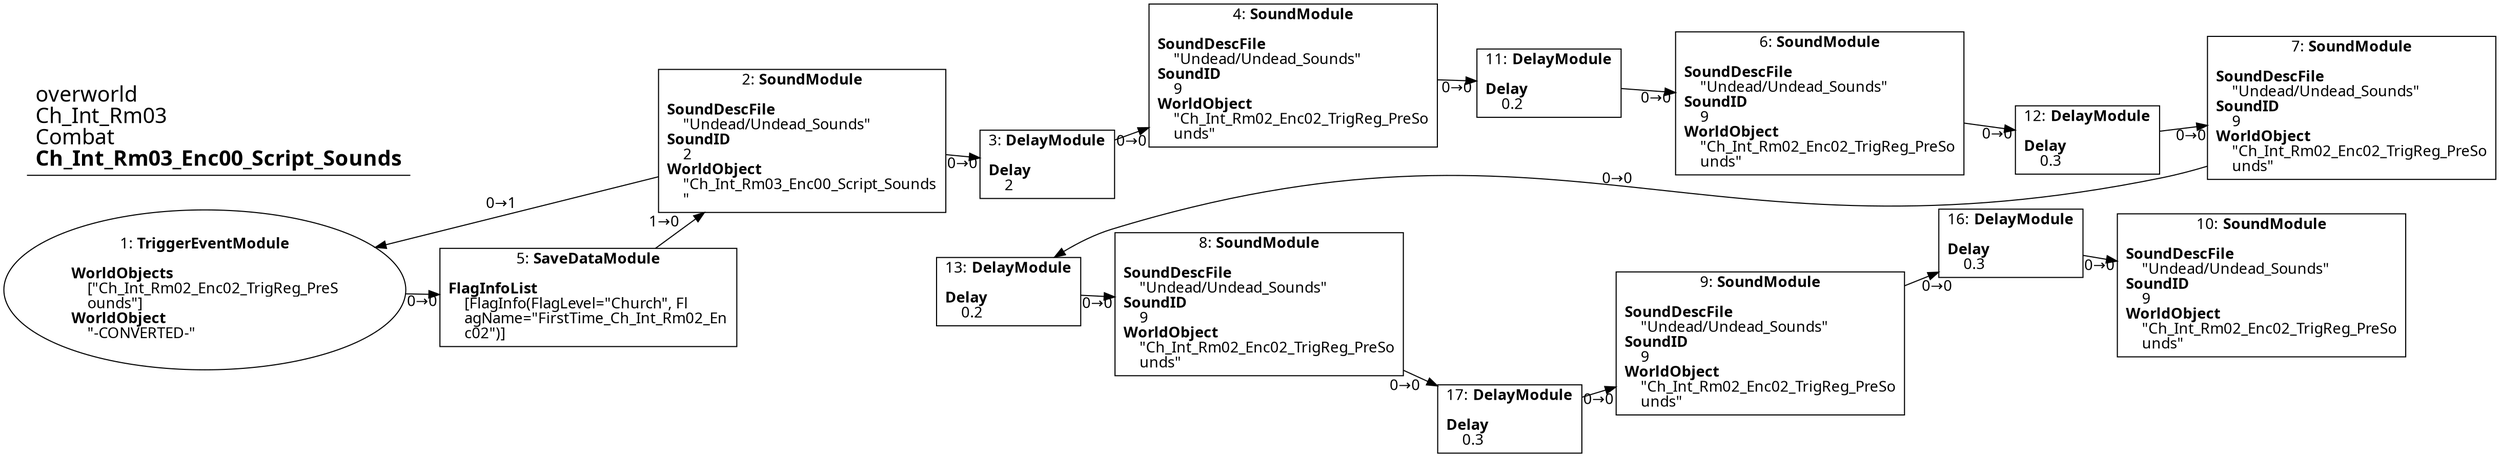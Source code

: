 digraph {
    layout = fdp;
    overlap = prism;
    sep = "+16";
    splines = spline;

    node [ shape = box ];

    graph [ fontname = "Segoe UI" ];
    node [ fontname = "Segoe UI" ];
    edge [ fontname = "Segoe UI" ];

    1 [ label = <1: <b>TriggerEventModule</b><br/><br/><b>WorldObjects</b><br align="left"/>    [&quot;Ch_Int_Rm02_Enc02_TrigReg_PreS<br align="left"/>    ounds&quot;]<br align="left"/><b>WorldObject</b><br align="left"/>    &quot;-CONVERTED-&quot;<br align="left"/>> ];
    1 [ shape = oval ]
    1 [ pos = "0.120000005,-0.18800001!" ];
    1 -> 5 [ label = "0→0" ];

    2 [ label = <2: <b>SoundModule</b><br/><br/><b>SoundDescFile</b><br align="left"/>    &quot;Undead/Undead_Sounds&quot;<br align="left"/><b>SoundID</b><br align="left"/>    2<br align="left"/><b>WorldObject</b><br align="left"/>    &quot;Ch_Int_Rm03_Enc00_Script_Sounds<br align="left"/>    &quot;<br align="left"/>> ];
    2 [ pos = "0.56200004,-0.15100001!" ];
    2 -> 3 [ label = "0→0" ];
    2 -> 1 [ label = "0→1" ];

    3 [ label = <3: <b>DelayModule</b><br/><br/><b>Delay</b><br align="left"/>    2<br align="left"/>> ];
    3 [ pos = "0.75200003,-0.15100001!" ];
    3 -> 4 [ label = "0→0" ];

    4 [ label = <4: <b>SoundModule</b><br/><br/><b>SoundDescFile</b><br align="left"/>    &quot;Undead/Undead_Sounds&quot;<br align="left"/><b>SoundID</b><br align="left"/>    9<br align="left"/><b>WorldObject</b><br align="left"/>    &quot;Ch_Int_Rm02_Enc02_TrigReg_PreSo<br align="left"/>    unds&quot;<br align="left"/>> ];
    4 [ pos = "0.96800005,-0.15200001!" ];
    4 -> 11 [ label = "0→0" ];

    5 [ label = <5: <b>SaveDataModule</b><br/><br/><b>FlagInfoList</b><br align="left"/>    [FlagInfo(FlagLevel=&quot;Church&quot;, Fl<br align="left"/>    agName=&quot;FirstTime_Ch_Int_Rm02_En<br align="left"/>    c02&quot;)]<br align="left"/>> ];
    5 [ pos = "0.34100002,-0.18800001!" ];
    5 -> 2 [ label = "1→0" ];

    6 [ label = <6: <b>SoundModule</b><br/><br/><b>SoundDescFile</b><br align="left"/>    &quot;Undead/Undead_Sounds&quot;<br align="left"/><b>SoundID</b><br align="left"/>    9<br align="left"/><b>WorldObject</b><br align="left"/>    &quot;Ch_Int_Rm02_Enc02_TrigReg_PreSo<br align="left"/>    unds&quot;<br align="left"/>> ];
    6 [ pos = "1.289,-0.14600001!" ];
    6 -> 12 [ label = "0→0" ];

    7 [ label = <7: <b>SoundModule</b><br/><br/><b>SoundDescFile</b><br align="left"/>    &quot;Undead/Undead_Sounds&quot;<br align="left"/><b>SoundID</b><br align="left"/>    9<br align="left"/><b>WorldObject</b><br align="left"/>    &quot;Ch_Int_Rm02_Enc02_TrigReg_PreSo<br align="left"/>    unds&quot;<br align="left"/>> ];
    7 [ pos = "1.6200001,-0.143!" ];
    7 -> 13 [ label = "0→0" ];

    8 [ label = <8: <b>SoundModule</b><br/><br/><b>SoundDescFile</b><br align="left"/>    &quot;Undead/Undead_Sounds&quot;<br align="left"/><b>SoundID</b><br align="left"/>    9<br align="left"/><b>WorldObject</b><br align="left"/>    &quot;Ch_Int_Rm02_Enc02_TrigReg_PreSo<br align="left"/>    unds&quot;<br align="left"/>> ];
    8 [ pos = "1.1290001,-0.29000002!" ];
    8 -> 17 [ label = "0→0" ];

    9 [ label = <9: <b>SoundModule</b><br/><br/><b>SoundDescFile</b><br align="left"/>    &quot;Undead/Undead_Sounds&quot;<br align="left"/><b>SoundID</b><br align="left"/>    9<br align="left"/><b>WorldObject</b><br align="left"/>    &quot;Ch_Int_Rm02_Enc02_TrigReg_PreSo<br align="left"/>    unds&quot;<br align="left"/>> ];
    9 [ pos = "1.3100001,-0.29200003!" ];
    9 -> 16 [ label = "0→0" ];

    10 [ label = <10: <b>SoundModule</b><br/><br/><b>SoundDescFile</b><br align="left"/>    &quot;Undead/Undead_Sounds&quot;<br align="left"/><b>SoundID</b><br align="left"/>    9<br align="left"/><b>WorldObject</b><br align="left"/>    &quot;Ch_Int_Rm02_Enc02_TrigReg_PreSo<br align="left"/>    unds&quot;<br align="left"/>> ];
    10 [ pos = "1.623,-0.29900002!" ];

    11 [ label = <11: <b>DelayModule</b><br/><br/><b>Delay</b><br align="left"/>    0.2<br align="left"/>> ];
    11 [ pos = "1.1290001,-0.148!" ];
    11 -> 6 [ label = "0→0" ];

    12 [ label = <12: <b>DelayModule</b><br/><br/><b>Delay</b><br align="left"/>    0.3<br align="left"/>> ];
    12 [ pos = "1.463,-0.14600001!" ];
    12 -> 7 [ label = "0→0" ];

    13 [ label = <13: <b>DelayModule</b><br/><br/><b>Delay</b><br align="left"/>    0.2<br align="left"/>> ];
    13 [ pos = "0.97,-0.298!" ];
    13 -> 8 [ label = "0→0" ];

    16 [ label = <16: <b>DelayModule</b><br/><br/><b>Delay</b><br align="left"/>    0.3<br align="left"/>> ];
    16 [ pos = "1.468,-0.298!" ];
    16 -> 10 [ label = "0→0" ];

    17 [ label = <17: <b>DelayModule</b><br/><br/><b>Delay</b><br align="left"/>    0.3<br align="left"/>> ];
    17 [ pos = "1.2320001,-0.32000002!" ];
    17 -> 9 [ label = "0→0" ];

    title [ pos = "0.119,-0.142!" ];
    title [ shape = underline ];
    title [ label = <<font point-size="20">overworld<br align="left"/>Ch_Int_Rm03<br align="left"/>Combat<br align="left"/><b>Ch_Int_Rm03_Enc00_Script_Sounds</b><br align="left"/></font>> ];
}
